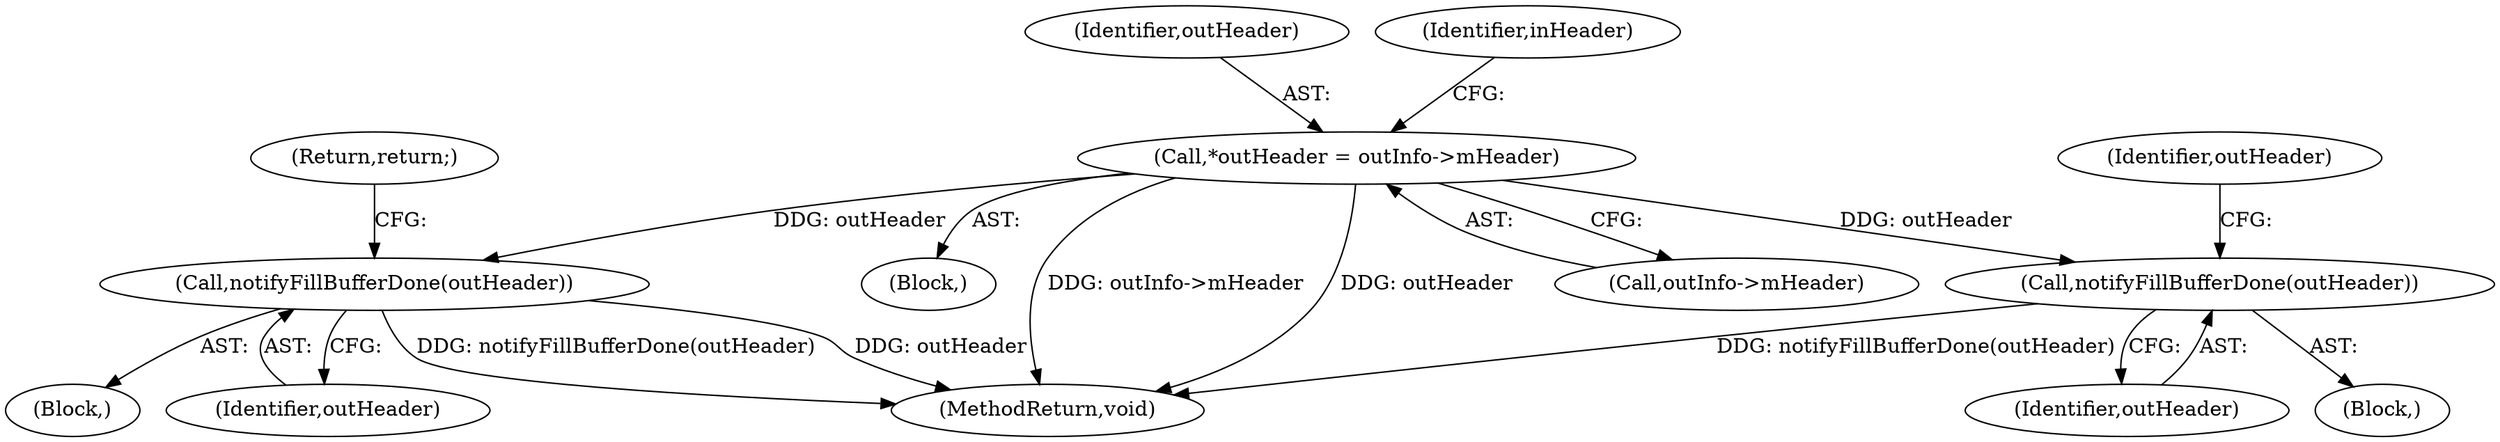 digraph "0_Android_5a6788730acfc6fd8f4a6ef89d2c376572a26b55@pointer" {
"1000148" [label="(Call,*outHeader = outInfo->mHeader)"];
"1000196" [label="(Call,notifyFillBufferDone(outHeader))"];
"1000389" [label="(Call,notifyFillBufferDone(outHeader))"];
"1000246" [label="(Block,)"];
"1000392" [label="(Identifier,outHeader)"];
"1000148" [label="(Call,*outHeader = outInfo->mHeader)"];
"1000390" [label="(Identifier,outHeader)"];
"1000197" [label="(Identifier,outHeader)"];
"1000150" [label="(Call,outInfo->mHeader)"];
"1000149" [label="(Identifier,outHeader)"];
"1000130" [label="(Block,)"];
"1000409" [label="(MethodReturn,void)"];
"1000389" [label="(Call,notifyFillBufferDone(outHeader))"];
"1000196" [label="(Call,notifyFillBufferDone(outHeader))"];
"1000156" [label="(Identifier,inHeader)"];
"1000169" [label="(Block,)"];
"1000198" [label="(Return,return;)"];
"1000148" -> "1000130"  [label="AST: "];
"1000148" -> "1000150"  [label="CFG: "];
"1000149" -> "1000148"  [label="AST: "];
"1000150" -> "1000148"  [label="AST: "];
"1000156" -> "1000148"  [label="CFG: "];
"1000148" -> "1000409"  [label="DDG: outHeader"];
"1000148" -> "1000409"  [label="DDG: outInfo->mHeader"];
"1000148" -> "1000196"  [label="DDG: outHeader"];
"1000148" -> "1000389"  [label="DDG: outHeader"];
"1000196" -> "1000169"  [label="AST: "];
"1000196" -> "1000197"  [label="CFG: "];
"1000197" -> "1000196"  [label="AST: "];
"1000198" -> "1000196"  [label="CFG: "];
"1000196" -> "1000409"  [label="DDG: outHeader"];
"1000196" -> "1000409"  [label="DDG: notifyFillBufferDone(outHeader)"];
"1000389" -> "1000246"  [label="AST: "];
"1000389" -> "1000390"  [label="CFG: "];
"1000390" -> "1000389"  [label="AST: "];
"1000392" -> "1000389"  [label="CFG: "];
"1000389" -> "1000409"  [label="DDG: notifyFillBufferDone(outHeader)"];
}
